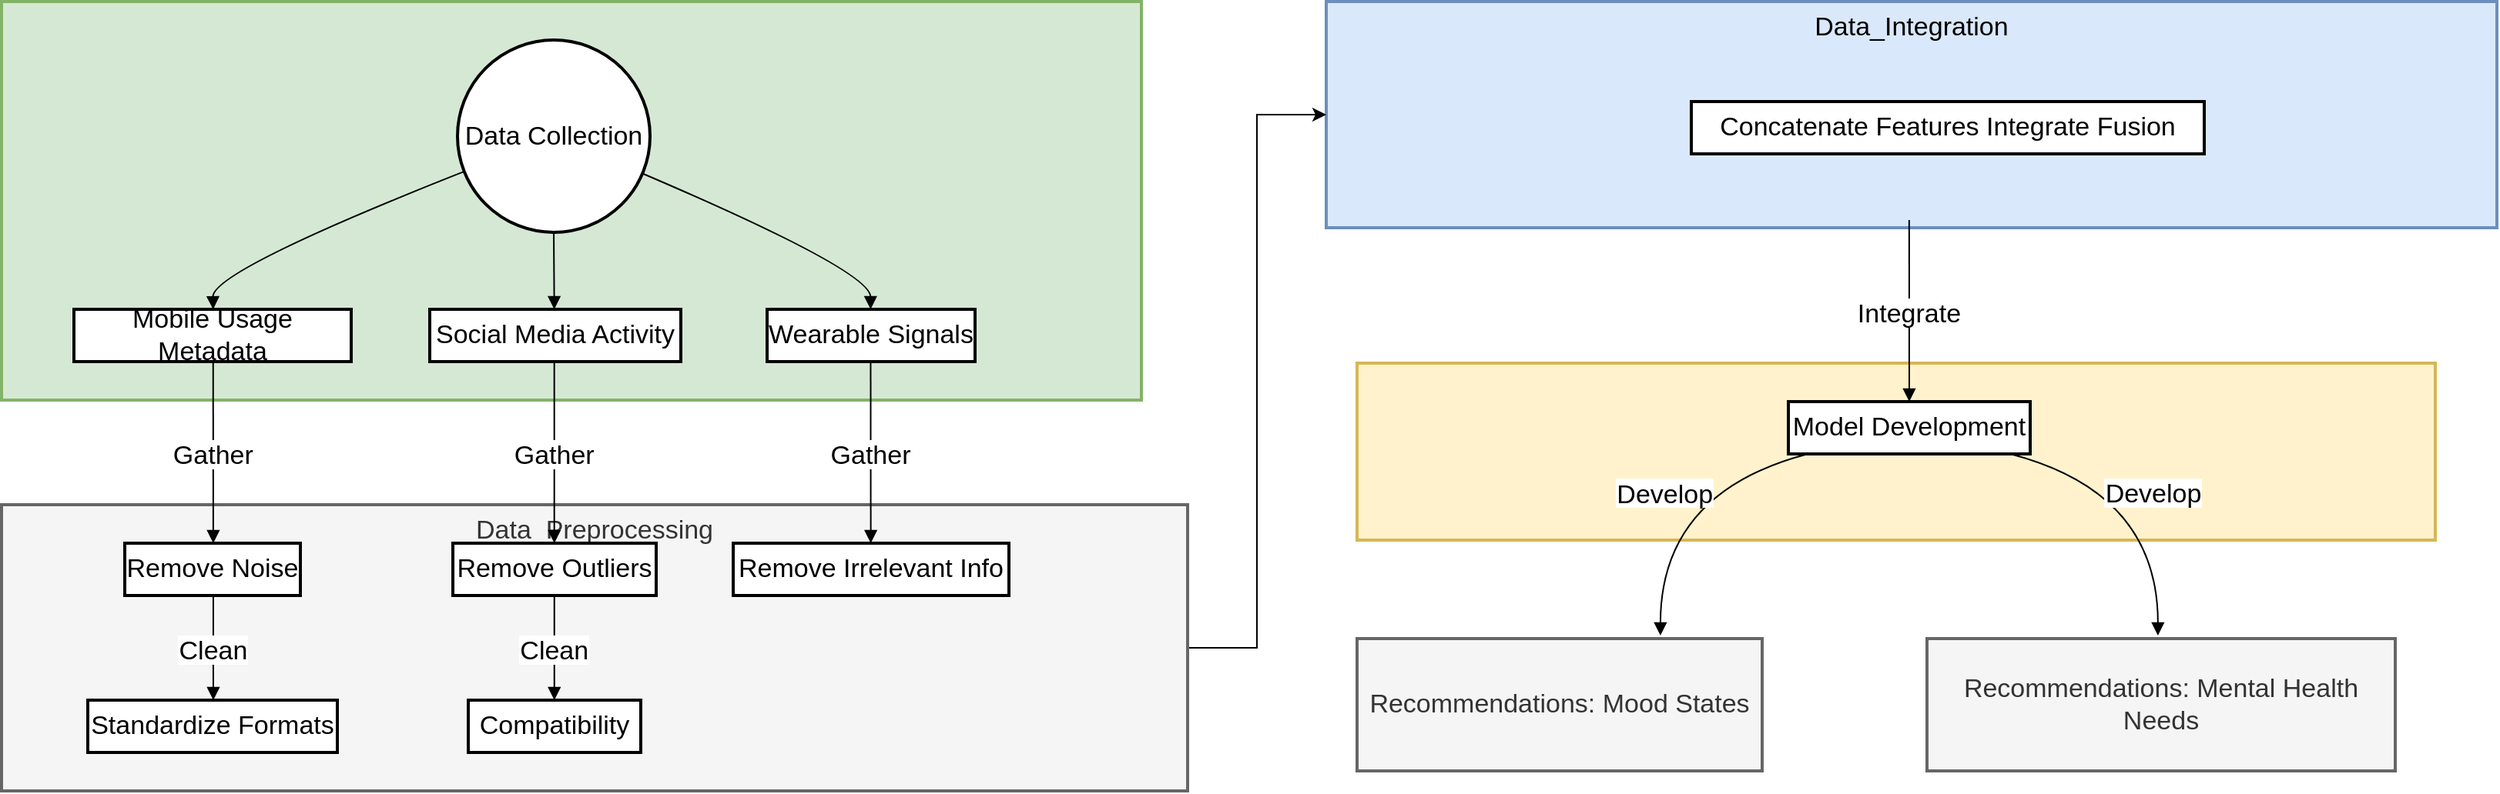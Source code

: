 <mxfile version="24.4.0" type="github">
  <diagram name="Page-1" id="6tf_PHjiIzISdIIaNZcg">
    <mxGraphModel dx="1880" dy="1098" grid="1" gridSize="10" guides="1" tooltips="1" connect="1" arrows="1" fold="1" page="1" pageScale="1" pageWidth="827" pageHeight="1169" math="0" shadow="0">
      <root>
        <mxCell id="0" />
        <mxCell id="1" parent="0" />
        <mxCell id="vxuBwn0_mrIb5S-iQM2v-72" value="Recommendations: Mood States" style="whiteSpace=wrap;strokeWidth=2;fillColor=#f5f5f5;fontColor=#333333;strokeColor=#666666;fontSize=17;" vertex="1" parent="1">
          <mxGeometry x="1080" y="434" width="263" height="86" as="geometry" />
        </mxCell>
        <mxCell id="vxuBwn0_mrIb5S-iQM2v-73" value="Recommendations: Mental Health Needs" style="whiteSpace=wrap;strokeWidth=2;fillColor=#f5f5f5;fontColor=#333333;strokeColor=#666666;fontSize=17;" vertex="1" parent="1">
          <mxGeometry x="1450" y="434" width="304" height="86" as="geometry" />
        </mxCell>
        <mxCell id="vxuBwn0_mrIb5S-iQM2v-74" value="" style="whiteSpace=wrap;strokeWidth=2;verticalAlign=top;fillColor=#fff2cc;strokeColor=#d6b656;fontSize=17;" vertex="1" parent="1">
          <mxGeometry x="1080" y="255" width="700" height="115" as="geometry" />
        </mxCell>
        <mxCell id="vxuBwn0_mrIb5S-iQM2v-75" value="Model Development" style="whiteSpace=wrap;strokeWidth=2;fontSize=17;" vertex="1" parent="1">
          <mxGeometry x="1360" y="280" width="157" height="34" as="geometry" />
        </mxCell>
        <mxCell id="vxuBwn0_mrIb5S-iQM2v-76" value="Data_Integration" style="whiteSpace=wrap;strokeWidth=2;verticalAlign=top;fillColor=#dae8fc;strokeColor=#6c8ebf;fontSize=17;" vertex="1" parent="1">
          <mxGeometry x="1060" y="20" width="760" height="147" as="geometry" />
        </mxCell>
        <mxCell id="vxuBwn0_mrIb5S-iQM2v-77" value="Concatenate Features Integrate Fusion" style="whiteSpace=wrap;strokeWidth=2;fontSize=17;" vertex="1" parent="1">
          <mxGeometry x="1297" y="85" width="333" height="34" as="geometry" />
        </mxCell>
        <mxCell id="vxuBwn0_mrIb5S-iQM2v-109" style="edgeStyle=orthogonalEdgeStyle;rounded=0;orthogonalLoop=1;jettySize=auto;html=1;entryX=0;entryY=0.5;entryDx=0;entryDy=0;fontSize=17;" edge="1" parent="1" source="vxuBwn0_mrIb5S-iQM2v-81" target="vxuBwn0_mrIb5S-iQM2v-76">
          <mxGeometry relative="1" as="geometry" />
        </mxCell>
        <mxCell id="vxuBwn0_mrIb5S-iQM2v-81" value="Data_Preprocessing" style="whiteSpace=wrap;strokeWidth=2;verticalAlign=top;fillColor=#f5f5f5;fontColor=#333333;strokeColor=#666666;fontSize=17;" vertex="1" parent="1">
          <mxGeometry x="200" y="347" width="770" height="186" as="geometry" />
        </mxCell>
        <mxCell id="vxuBwn0_mrIb5S-iQM2v-82" value="Remove Noise" style="whiteSpace=wrap;strokeWidth=2;fontSize=17;" vertex="1" parent="1">
          <mxGeometry x="280" y="372" width="114" height="34" as="geometry" />
        </mxCell>
        <mxCell id="vxuBwn0_mrIb5S-iQM2v-83" value="Remove Outliers" style="whiteSpace=wrap;strokeWidth=2;fontSize=17;" vertex="1" parent="1">
          <mxGeometry x="493" y="372" width="132" height="34" as="geometry" />
        </mxCell>
        <mxCell id="vxuBwn0_mrIb5S-iQM2v-84" value="Remove Irrelevant Info" style="whiteSpace=wrap;strokeWidth=2;fontSize=17;" vertex="1" parent="1">
          <mxGeometry x="675" y="372" width="179" height="34" as="geometry" />
        </mxCell>
        <mxCell id="vxuBwn0_mrIb5S-iQM2v-85" value="Standardize Formats" style="whiteSpace=wrap;strokeWidth=2;fontSize=17;" vertex="1" parent="1">
          <mxGeometry x="256" y="474" width="162" height="34" as="geometry" />
        </mxCell>
        <mxCell id="vxuBwn0_mrIb5S-iQM2v-86" value="Compatibility" style="whiteSpace=wrap;strokeWidth=2;fontSize=17;" vertex="1" parent="1">
          <mxGeometry x="503" y="474" width="112" height="34" as="geometry" />
        </mxCell>
        <mxCell id="vxuBwn0_mrIb5S-iQM2v-87" value="" style="whiteSpace=wrap;strokeWidth=2;verticalAlign=top;fillColor=#d5e8d4;strokeColor=#82b366;fontSize=17;" vertex="1" parent="1">
          <mxGeometry x="200" y="20" width="740" height="259" as="geometry" />
        </mxCell>
        <mxCell id="vxuBwn0_mrIb5S-iQM2v-88" value="Mobile Usage Metadata" style="whiteSpace=wrap;strokeWidth=2;fontSize=17;" vertex="1" parent="1">
          <mxGeometry x="247" y="220" width="180" height="34" as="geometry" />
        </mxCell>
        <mxCell id="vxuBwn0_mrIb5S-iQM2v-89" value="Data Collection" style="ellipse;aspect=fixed;strokeWidth=2;whiteSpace=wrap;fontSize=17;" vertex="1" parent="1">
          <mxGeometry x="496" y="45" width="125" height="125" as="geometry" />
        </mxCell>
        <mxCell id="vxuBwn0_mrIb5S-iQM2v-90" value="Social Media Activity" style="whiteSpace=wrap;strokeWidth=2;fontSize=17;" vertex="1" parent="1">
          <mxGeometry x="478" y="220" width="163" height="34" as="geometry" />
        </mxCell>
        <mxCell id="vxuBwn0_mrIb5S-iQM2v-91" value="Wearable Signals" style="whiteSpace=wrap;strokeWidth=2;fontSize=17;" vertex="1" parent="1">
          <mxGeometry x="697" y="220" width="135" height="34" as="geometry" />
        </mxCell>
        <mxCell id="vxuBwn0_mrIb5S-iQM2v-92" value="" style="curved=1;startArrow=none;endArrow=block;exitX=0.002;exitY=0.699;entryX=0.502;entryY=0.008;rounded=0;fontSize=17;" edge="1" parent="1" source="vxuBwn0_mrIb5S-iQM2v-89" target="vxuBwn0_mrIb5S-iQM2v-88">
          <mxGeometry relative="1" as="geometry">
            <Array as="points">
              <mxPoint x="337" y="195" />
            </Array>
          </mxGeometry>
        </mxCell>
        <mxCell id="vxuBwn0_mrIb5S-iQM2v-93" value="" style="curved=1;startArrow=none;endArrow=block;exitX=0.503;exitY=1.002;entryX=0.496;entryY=0.008;rounded=0;fontSize=17;" edge="1" parent="1" source="vxuBwn0_mrIb5S-iQM2v-89" target="vxuBwn0_mrIb5S-iQM2v-90">
          <mxGeometry relative="1" as="geometry">
            <Array as="points" />
          </mxGeometry>
        </mxCell>
        <mxCell id="vxuBwn0_mrIb5S-iQM2v-94" value="" style="curved=1;startArrow=none;endArrow=block;exitX=1.004;exitY=0.715;entryX=0.498;entryY=0.008;rounded=0;fontSize=17;" edge="1" parent="1" source="vxuBwn0_mrIb5S-iQM2v-89" target="vxuBwn0_mrIb5S-iQM2v-91">
          <mxGeometry relative="1" as="geometry">
            <Array as="points">
              <mxPoint x="764" y="195" />
            </Array>
          </mxGeometry>
        </mxCell>
        <mxCell id="vxuBwn0_mrIb5S-iQM2v-95" value="Gather" style="curved=1;startArrow=none;endArrow=block;exitX=0.502;exitY=0.993;entryX=0.504;entryY=0.008;rounded=0;fontSize=17;" edge="1" parent="1" source="vxuBwn0_mrIb5S-iQM2v-88" target="vxuBwn0_mrIb5S-iQM2v-82">
          <mxGeometry relative="1" as="geometry">
            <Array as="points" />
          </mxGeometry>
        </mxCell>
        <mxCell id="vxuBwn0_mrIb5S-iQM2v-96" value="Gather" style="curved=1;startArrow=none;endArrow=block;exitX=0.496;exitY=0.993;entryX=0.499;entryY=0.008;rounded=0;fontSize=17;" edge="1" parent="1" source="vxuBwn0_mrIb5S-iQM2v-90" target="vxuBwn0_mrIb5S-iQM2v-83">
          <mxGeometry relative="1" as="geometry">
            <Array as="points" />
          </mxGeometry>
        </mxCell>
        <mxCell id="vxuBwn0_mrIb5S-iQM2v-97" value="Gather" style="curved=1;startArrow=none;endArrow=block;exitX=0.498;exitY=0.993;entryX=0.499;entryY=0.008;rounded=0;fontSize=17;" edge="1" parent="1" source="vxuBwn0_mrIb5S-iQM2v-91" target="vxuBwn0_mrIb5S-iQM2v-84">
          <mxGeometry relative="1" as="geometry">
            <Array as="points" />
          </mxGeometry>
        </mxCell>
        <mxCell id="vxuBwn0_mrIb5S-iQM2v-98" value="Clean" style="curved=1;startArrow=none;endArrow=block;exitX=0.504;exitY=0.993;entryX=0.503;entryY=0.008;rounded=0;fontSize=17;" edge="1" parent="1" source="vxuBwn0_mrIb5S-iQM2v-82" target="vxuBwn0_mrIb5S-iQM2v-85">
          <mxGeometry relative="1" as="geometry">
            <Array as="points" />
          </mxGeometry>
        </mxCell>
        <mxCell id="vxuBwn0_mrIb5S-iQM2v-99" value="Clean" style="curved=1;startArrow=none;endArrow=block;exitX=0.499;exitY=0.993;entryX=0.499;entryY=0.008;rounded=0;fontSize=17;" edge="1" parent="1" source="vxuBwn0_mrIb5S-iQM2v-83" target="vxuBwn0_mrIb5S-iQM2v-86">
          <mxGeometry relative="1" as="geometry">
            <Array as="points" />
          </mxGeometry>
        </mxCell>
        <mxCell id="vxuBwn0_mrIb5S-iQM2v-103" value="Integrate" style="curved=1;startArrow=none;endArrow=block;exitX=0.499;exitY=0.993;entryX=0.5;entryY=0.008;rounded=0;fontSize=17;" edge="1" parent="1" target="vxuBwn0_mrIb5S-iQM2v-75">
          <mxGeometry relative="1" as="geometry">
            <Array as="points" />
            <mxPoint x="1438.441" y="162.0" as="sourcePoint" />
          </mxGeometry>
        </mxCell>
        <mxCell id="vxuBwn0_mrIb5S-iQM2v-104" value="Develop" style="curved=1;startArrow=none;endArrow=block;exitX=0.087;exitY=0.993;entryX=0.5;entryY=0.008;rounded=0;fontSize=17;" edge="1" parent="1" source="vxuBwn0_mrIb5S-iQM2v-75">
          <mxGeometry relative="1" as="geometry">
            <Array as="points">
              <mxPoint x="1277" y="339" />
            </Array>
            <mxPoint x="1276.952" y="432" as="targetPoint" />
          </mxGeometry>
        </mxCell>
        <mxCell id="vxuBwn0_mrIb5S-iQM2v-105" value="Develop" style="curved=1;startArrow=none;endArrow=block;exitX=0.912;exitY=0.993;entryX=0.5;entryY=0.008;rounded=0;fontSize=17;" edge="1" parent="1" source="vxuBwn0_mrIb5S-iQM2v-75">
          <mxGeometry relative="1" as="geometry">
            <Array as="points">
              <mxPoint x="1600" y="339" />
            </Array>
            <mxPoint x="1599.929" y="432" as="targetPoint" />
          </mxGeometry>
        </mxCell>
      </root>
    </mxGraphModel>
  </diagram>
</mxfile>
